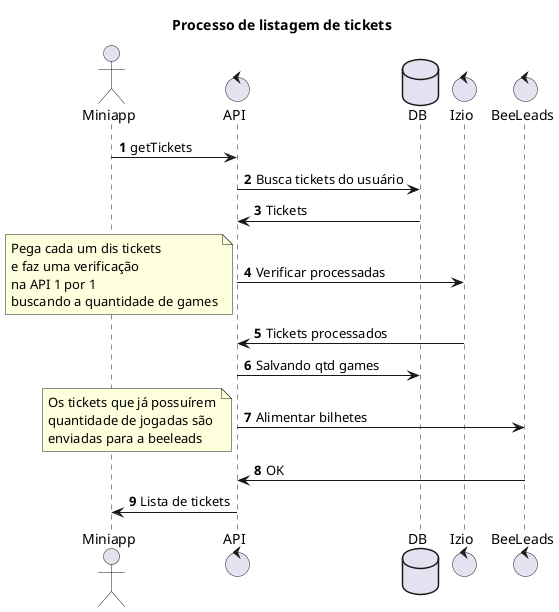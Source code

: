 @startuml

title "Processo de listagem de tickets"

actor Miniapp
control API
database DB
control Izio
control BeeLeads
autonumber
Miniapp -> API: getTickets
API -> DB: Busca tickets do usuário
DB -> API: Tickets
API -> Izio: Verificar processadas
note left
Pega cada um dis tickets
e faz uma verificação
na API 1 por 1
buscando a quantidade de games
endnote
Izio -> API: Tickets processados
API -> DB:Salvando qtd games
API -> BeeLeads: Alimentar bilhetes
note left
Os tickets que já possuírem
quantidade de jogadas são 
enviadas para a beeleads
endnote
BeeLeads -> API: OK
API -> Miniapp: Lista de tickets
@enduml